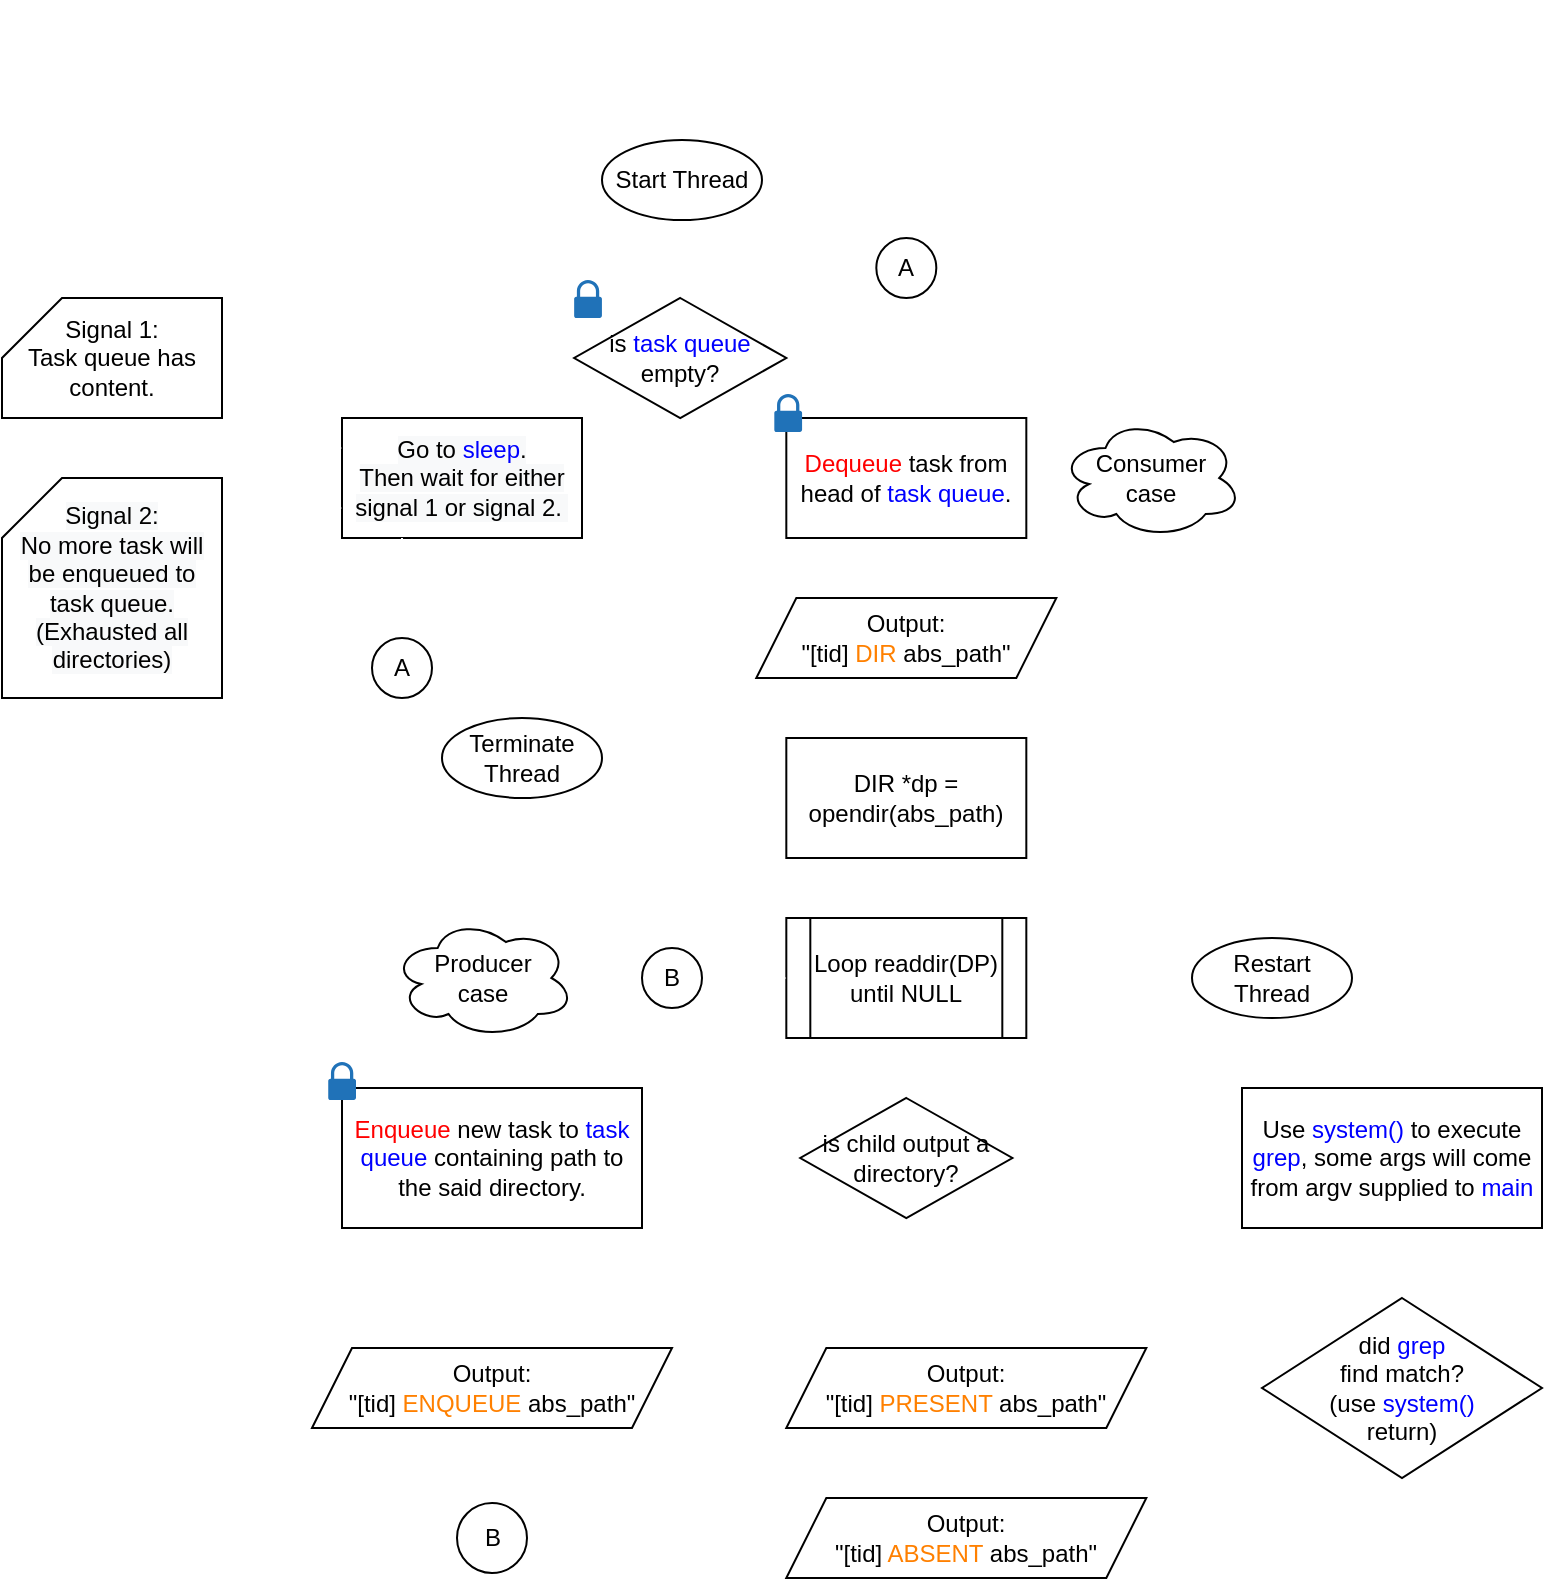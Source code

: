 <mxfile version="20.8.10" type="device"><diagram id="C5RBs43oDa-KdzZeNtuy" name="Page-1"><mxGraphModel dx="714" dy="418" grid="1" gridSize="10" guides="1" tooltips="1" connect="1" arrows="1" fold="1" page="1" pageScale="1" pageWidth="850" pageHeight="1100" math="0" shadow="0"><root><mxCell id="WIyWlLk6GJQsqaUBKTNV-0"/><mxCell id="WIyWlLk6GJQsqaUBKTNV-1" parent="WIyWlLk6GJQsqaUBKTNV-0"/><mxCell id="QdaDASI_tFsIy3ZHebgg-5" style="edgeStyle=orthogonalEdgeStyle;rounded=0;orthogonalLoop=1;jettySize=auto;html=1;exitX=0.5;exitY=1;exitDx=0;exitDy=0;entryX=0.5;entryY=0;entryDx=0;entryDy=0;strokeColor=#FFFFFF;" parent="WIyWlLk6GJQsqaUBKTNV-1" source="QdaDASI_tFsIy3ZHebgg-0" target="QdaDASI_tFsIy3ZHebgg-4" edge="1"><mxGeometry relative="1" as="geometry"/></mxCell><mxCell id="QdaDASI_tFsIy3ZHebgg-0" value="Start Thread" style="ellipse;whiteSpace=wrap;html=1;" parent="WIyWlLk6GJQsqaUBKTNV-1" vertex="1"><mxGeometry x="329" y="140" width="80" height="40" as="geometry"/></mxCell><mxCell id="QdaDASI_tFsIy3ZHebgg-11" value="Yes" style="edgeStyle=orthogonalEdgeStyle;rounded=0;orthogonalLoop=1;jettySize=auto;html=1;exitX=0;exitY=0.5;exitDx=0;exitDy=0;entryX=0.5;entryY=0;entryDx=0;entryDy=0;strokeColor=#FFFFFF;labelBackgroundColor=none;fontColor=#FFFFFF;" parent="WIyWlLk6GJQsqaUBKTNV-1" source="QdaDASI_tFsIy3ZHebgg-4" target="QdaDASI_tFsIy3ZHebgg-10" edge="1"><mxGeometry x="-0.185" y="-9" relative="1" as="geometry"><mxPoint as="offset"/></mxGeometry></mxCell><mxCell id="QdaDASI_tFsIy3ZHebgg-40" value="No" style="edgeStyle=orthogonalEdgeStyle;rounded=0;orthogonalLoop=1;jettySize=auto;html=1;exitX=1;exitY=0.5;exitDx=0;exitDy=0;entryX=0.5;entryY=0;entryDx=0;entryDy=0;strokeColor=#FFFFFF;labelBackgroundColor=none;fontColor=#FFFFFF;" parent="WIyWlLk6GJQsqaUBKTNV-1" source="QdaDASI_tFsIy3ZHebgg-4" target="QdaDASI_tFsIy3ZHebgg-38" edge="1"><mxGeometry x="-0.359" y="9" relative="1" as="geometry"><mxPoint as="offset"/></mxGeometry></mxCell><mxCell id="QdaDASI_tFsIy3ZHebgg-4" value="is &lt;font color=&quot;#0000ff&quot;&gt;task queue&lt;/font&gt; empty?" style="rhombus;whiteSpace=wrap;html=1;" parent="WIyWlLk6GJQsqaUBKTNV-1" vertex="1"><mxGeometry x="315.08" y="219" width="106.08" height="60" as="geometry"/></mxCell><mxCell id="QdaDASI_tFsIy3ZHebgg-28" value="2" style="edgeStyle=orthogonalEdgeStyle;rounded=0;orthogonalLoop=1;jettySize=auto;html=1;exitX=0.75;exitY=1;exitDx=0;exitDy=0;entryX=0.5;entryY=0;entryDx=0;entryDy=0;strokeColor=#FFFFFF;labelBackgroundColor=none;fontColor=#FFFFFF;" parent="WIyWlLk6GJQsqaUBKTNV-1" source="QdaDASI_tFsIy3ZHebgg-10" target="QdaDASI_tFsIy3ZHebgg-37" edge="1"><mxGeometry x="-0.089" y="11" relative="1" as="geometry"><mxPoint x="284.833" y="419.0" as="targetPoint"/><mxPoint as="offset"/></mxGeometry></mxCell><mxCell id="QdaDASI_tFsIy3ZHebgg-10" value="&lt;span style=&quot;color: rgb(0, 0, 0); font-family: Helvetica; font-size: 12px; font-style: normal; font-variant-ligatures: normal; font-variant-caps: normal; font-weight: 400; letter-spacing: normal; orphans: 2; text-align: center; text-indent: 0px; text-transform: none; widows: 2; word-spacing: 0px; -webkit-text-stroke-width: 0px; background-color: rgb(248, 249, 250); text-decoration-thickness: initial; text-decoration-style: initial; text-decoration-color: initial; float: none; display: inline !important;&quot;&gt;Go to &lt;/span&gt;&lt;span style=&quot;font-family: Helvetica; font-size: 12px; font-style: normal; font-variant-ligatures: normal; font-variant-caps: normal; font-weight: 400; letter-spacing: normal; orphans: 2; text-align: center; text-indent: 0px; text-transform: none; widows: 2; word-spacing: 0px; -webkit-text-stroke-width: 0px; background-color: rgb(248, 249, 250); text-decoration-thickness: initial; text-decoration-style: initial; text-decoration-color: initial; float: none; display: inline !important;&quot;&gt;&lt;font color=&quot;#0000ff&quot;&gt;sleep&lt;/font&gt;&lt;/span&gt;&lt;span style=&quot;color: rgb(0, 0, 0); font-family: Helvetica; font-size: 12px; font-style: normal; font-variant-ligatures: normal; font-variant-caps: normal; font-weight: 400; letter-spacing: normal; orphans: 2; text-align: center; text-indent: 0px; text-transform: none; widows: 2; word-spacing: 0px; -webkit-text-stroke-width: 0px; background-color: rgb(248, 249, 250); text-decoration-thickness: initial; text-decoration-style: initial; text-decoration-color: initial; float: none; display: inline !important;&quot;&gt;.&lt;br&gt;Then wait for either&lt;br&gt;signal 1 or signal 2.&amp;nbsp;&lt;/span&gt;" style="rounded=0;whiteSpace=wrap;html=1;" parent="WIyWlLk6GJQsqaUBKTNV-1" vertex="1"><mxGeometry x="199" y="279" width="120" height="60" as="geometry"/></mxCell><mxCell id="QdaDASI_tFsIy3ZHebgg-24" style="edgeStyle=orthogonalEdgeStyle;rounded=0;orthogonalLoop=1;jettySize=auto;html=1;exitX=1;exitY=0.5;exitDx=0;exitDy=0;exitPerimeter=0;entryX=0;entryY=0.75;entryDx=0;entryDy=0;dashed=1;strokeColor=#FFFFFF;" parent="WIyWlLk6GJQsqaUBKTNV-1" source="QdaDASI_tFsIy3ZHebgg-19" target="QdaDASI_tFsIy3ZHebgg-10" edge="1"><mxGeometry relative="1" as="geometry"/></mxCell><mxCell id="QdaDASI_tFsIy3ZHebgg-19" value="&lt;span style=&quot;color: rgb(0, 0, 0); font-family: Helvetica; font-size: 12px; font-style: normal; font-variant-ligatures: normal; font-variant-caps: normal; font-weight: 400; letter-spacing: normal; orphans: 2; text-align: center; text-indent: 0px; text-transform: none; widows: 2; word-spacing: 0px; -webkit-text-stroke-width: 0px; background-color: rgb(248, 249, 250); text-decoration-thickness: initial; text-decoration-style: initial; text-decoration-color: initial; float: none; display: inline !important;&quot;&gt;Signal 2:&lt;/span&gt;&lt;br style=&quot;color: rgb(0, 0, 0); font-family: Helvetica; font-size: 12px; font-style: normal; font-variant-ligatures: normal; font-variant-caps: normal; font-weight: 400; letter-spacing: normal; orphans: 2; text-align: center; text-indent: 0px; text-transform: none; widows: 2; word-spacing: 0px; -webkit-text-stroke-width: 0px; background-color: rgb(248, 249, 250); text-decoration-thickness: initial; text-decoration-style: initial; text-decoration-color: initial;&quot;&gt;&lt;span style=&quot;color: rgb(0, 0, 0); font-family: Helvetica; font-size: 12px; font-style: normal; font-variant-ligatures: normal; font-variant-caps: normal; font-weight: 400; letter-spacing: normal; orphans: 2; text-align: center; text-indent: 0px; text-transform: none; widows: 2; word-spacing: 0px; -webkit-text-stroke-width: 0px; background-color: rgb(248, 249, 250); text-decoration-thickness: initial; text-decoration-style: initial; text-decoration-color: initial; float: none; display: inline !important;&quot;&gt;No more task will be enqueued to task queue.&lt;/span&gt;&lt;br style=&quot;color: rgb(0, 0, 0); font-family: Helvetica; font-size: 12px; font-style: normal; font-variant-ligatures: normal; font-variant-caps: normal; font-weight: 400; letter-spacing: normal; orphans: 2; text-align: center; text-indent: 0px; text-transform: none; widows: 2; word-spacing: 0px; -webkit-text-stroke-width: 0px; background-color: rgb(248, 249, 250); text-decoration-thickness: initial; text-decoration-style: initial; text-decoration-color: initial;&quot;&gt;&lt;span style=&quot;color: rgb(0, 0, 0); font-family: Helvetica; font-size: 12px; font-style: normal; font-variant-ligatures: normal; font-variant-caps: normal; font-weight: 400; letter-spacing: normal; orphans: 2; text-align: center; text-indent: 0px; text-transform: none; widows: 2; word-spacing: 0px; -webkit-text-stroke-width: 0px; background-color: rgb(248, 249, 250); text-decoration-thickness: initial; text-decoration-style: initial; text-decoration-color: initial; float: none; display: inline !important;&quot;&gt;(Exhausted all directories)&lt;/span&gt;" style="shape=card;whiteSpace=wrap;html=1;" parent="WIyWlLk6GJQsqaUBKTNV-1" vertex="1"><mxGeometry x="29" y="309" width="110" height="110" as="geometry"/></mxCell><mxCell id="QdaDASI_tFsIy3ZHebgg-21" style="edgeStyle=orthogonalEdgeStyle;rounded=0;orthogonalLoop=1;jettySize=auto;html=1;exitX=1;exitY=0.5;exitDx=0;exitDy=0;exitPerimeter=0;entryX=0;entryY=0.25;entryDx=0;entryDy=0;dashed=1;strokeColor=#FFFFFF;" parent="WIyWlLk6GJQsqaUBKTNV-1" source="QdaDASI_tFsIy3ZHebgg-20" target="QdaDASI_tFsIy3ZHebgg-10" edge="1"><mxGeometry relative="1" as="geometry"/></mxCell><mxCell id="QdaDASI_tFsIy3ZHebgg-20" value="Signal 1:&lt;br&gt;Task queue has content." style="shape=card;whiteSpace=wrap;html=1;" parent="WIyWlLk6GJQsqaUBKTNV-1" vertex="1"><mxGeometry x="29" y="219" width="110" height="60" as="geometry"/></mxCell><mxCell id="QdaDASI_tFsIy3ZHebgg-26" value="1" style="edgeStyle=orthogonalEdgeStyle;rounded=0;orthogonalLoop=1;jettySize=auto;html=1;exitX=0.25;exitY=1;exitDx=0;exitDy=0;entryX=0.5;entryY=0;entryDx=0;entryDy=0;strokeColor=#FFFFFF;labelBackgroundColor=none;fontColor=#FFFFFF;" parent="WIyWlLk6GJQsqaUBKTNV-1" source="QdaDASI_tFsIy3ZHebgg-10" target="QdaDASI_tFsIy3ZHebgg-29" edge="1"><mxGeometry x="-0.16" y="11" relative="1" as="geometry"><mxPoint x="65" y="9" as="targetPoint"/><mxPoint as="offset"/></mxGeometry></mxCell><mxCell id="QdaDASI_tFsIy3ZHebgg-29" value="A" style="ellipse;whiteSpace=wrap;html=1;aspect=fixed;" parent="WIyWlLk6GJQsqaUBKTNV-1" vertex="1"><mxGeometry x="214" y="389" width="30" height="30" as="geometry"/></mxCell><mxCell id="QdaDASI_tFsIy3ZHebgg-37" value="Terminate Thread" style="ellipse;whiteSpace=wrap;html=1;" parent="WIyWlLk6GJQsqaUBKTNV-1" vertex="1"><mxGeometry x="249" y="429" width="80" height="40" as="geometry"/></mxCell><mxCell id="QdaDASI_tFsIy3ZHebgg-44" style="edgeStyle=orthogonalEdgeStyle;rounded=0;orthogonalLoop=1;jettySize=auto;html=1;exitX=0.5;exitY=1;exitDx=0;exitDy=0;entryX=0.5;entryY=0;entryDx=0;entryDy=0;strokeColor=#FFFFFF;" parent="WIyWlLk6GJQsqaUBKTNV-1" source="QdaDASI_tFsIy3ZHebgg-38" target="QdaDASI_tFsIy3ZHebgg-43" edge="1"><mxGeometry relative="1" as="geometry"/></mxCell><mxCell id="QdaDASI_tFsIy3ZHebgg-38" value="&lt;font color=&quot;#ff0000&quot;&gt;Dequeue &lt;/font&gt;task from head of &lt;font color=&quot;#0000ff&quot;&gt;task queue&lt;/font&gt;." style="rounded=0;whiteSpace=wrap;html=1;" parent="WIyWlLk6GJQsqaUBKTNV-1" vertex="1"><mxGeometry x="421.16" y="279" width="120" height="60" as="geometry"/></mxCell><mxCell id="QdaDASI_tFsIy3ZHebgg-42" style="edgeStyle=orthogonalEdgeStyle;rounded=0;orthogonalLoop=1;jettySize=auto;html=1;exitX=0.5;exitY=1;exitDx=0;exitDy=0;strokeColor=#FFFFFF;" parent="WIyWlLk6GJQsqaUBKTNV-1" source="QdaDASI_tFsIy3ZHebgg-41" edge="1"><mxGeometry relative="1" as="geometry"><mxPoint x="481.31" y="249" as="targetPoint"/></mxGeometry></mxCell><mxCell id="QdaDASI_tFsIy3ZHebgg-41" value="A" style="ellipse;whiteSpace=wrap;html=1;aspect=fixed;" parent="WIyWlLk6GJQsqaUBKTNV-1" vertex="1"><mxGeometry x="466.16" y="189" width="30" height="30" as="geometry"/></mxCell><mxCell id="QdaDASI_tFsIy3ZHebgg-49" style="edgeStyle=orthogonalEdgeStyle;rounded=0;orthogonalLoop=1;jettySize=auto;html=1;exitX=0.5;exitY=1;exitDx=0;exitDy=0;entryX=0.5;entryY=0;entryDx=0;entryDy=0;strokeColor=#FFFFFF;" parent="WIyWlLk6GJQsqaUBKTNV-1" source="QdaDASI_tFsIy3ZHebgg-43" target="QdaDASI_tFsIy3ZHebgg-45" edge="1"><mxGeometry relative="1" as="geometry"/></mxCell><mxCell id="QdaDASI_tFsIy3ZHebgg-43" value="Output:&lt;br&gt;&quot;[tid] &lt;font color=&quot;#ff8000&quot;&gt;DIR &lt;/font&gt;abs_path&quot;" style="shape=parallelogram;perimeter=parallelogramPerimeter;whiteSpace=wrap;html=1;fixedSize=1;" parent="WIyWlLk6GJQsqaUBKTNV-1" vertex="1"><mxGeometry x="406.16" y="369" width="150" height="40" as="geometry"/></mxCell><mxCell id="QdaDASI_tFsIy3ZHebgg-50" style="edgeStyle=orthogonalEdgeStyle;rounded=0;orthogonalLoop=1;jettySize=auto;html=1;exitX=0.5;exitY=1;exitDx=0;exitDy=0;entryX=0.5;entryY=0;entryDx=0;entryDy=0;strokeColor=#FFFFFF;" parent="WIyWlLk6GJQsqaUBKTNV-1" source="QdaDASI_tFsIy3ZHebgg-45" target="QdaDASI_tFsIy3ZHebgg-48" edge="1"><mxGeometry relative="1" as="geometry"/></mxCell><mxCell id="QdaDASI_tFsIy3ZHebgg-45" value="DIR *dp = opendir(abs_path)" style="rounded=0;whiteSpace=wrap;html=1;" parent="WIyWlLk6GJQsqaUBKTNV-1" vertex="1"><mxGeometry x="421.16" y="439" width="120" height="60" as="geometry"/></mxCell><mxCell id="QdaDASI_tFsIy3ZHebgg-55" style="edgeStyle=orthogonalEdgeStyle;rounded=0;orthogonalLoop=1;jettySize=auto;html=1;exitX=0.5;exitY=1;exitDx=0;exitDy=0;entryX=0.5;entryY=0;entryDx=0;entryDy=0;fontColor=#FFFFFF;strokeColor=#FFFFFF;" parent="WIyWlLk6GJQsqaUBKTNV-1" source="QdaDASI_tFsIy3ZHebgg-48" target="QdaDASI_tFsIy3ZHebgg-53" edge="1"><mxGeometry relative="1" as="geometry"/></mxCell><mxCell id="QdaDASI_tFsIy3ZHebgg-63" value="exit loop" style="edgeStyle=orthogonalEdgeStyle;rounded=0;orthogonalLoop=1;jettySize=auto;html=1;exitX=1;exitY=0.5;exitDx=0;exitDy=0;entryX=0;entryY=0.5;entryDx=0;entryDy=0;strokeColor=#FFFFFF;labelBackgroundColor=none;fontColor=#FFFFFF;" parent="WIyWlLk6GJQsqaUBKTNV-1" source="QdaDASI_tFsIy3ZHebgg-48" target="QdaDASI_tFsIy3ZHebgg-65" edge="1"><mxGeometry x="-0.062" y="9" relative="1" as="geometry"><mxPoint x="589" y="558.833" as="targetPoint"/><mxPoint as="offset"/></mxGeometry></mxCell><mxCell id="QdaDASI_tFsIy3ZHebgg-48" value="Loop readdir(DP)&lt;br&gt;until NULL" style="shape=process;whiteSpace=wrap;html=1;backgroundOutline=1;" parent="WIyWlLk6GJQsqaUBKTNV-1" vertex="1"><mxGeometry x="421.16" y="529" width="120" height="60" as="geometry"/></mxCell><mxCell id="QdaDASI_tFsIy3ZHebgg-57" value="Yes" style="edgeStyle=orthogonalEdgeStyle;rounded=0;orthogonalLoop=1;jettySize=auto;html=1;exitX=0;exitY=0.5;exitDx=0;exitDy=0;entryX=1;entryY=0.5;entryDx=0;entryDy=0;strokeColor=#FFFFFF;labelBackgroundColor=none;fontColor=#FFFFFF;" parent="WIyWlLk6GJQsqaUBKTNV-1" source="QdaDASI_tFsIy3ZHebgg-53" target="QdaDASI_tFsIy3ZHebgg-56" edge="1"><mxGeometry x="-0.036" y="-9" relative="1" as="geometry"><mxPoint as="offset"/></mxGeometry></mxCell><mxCell id="QdaDASI_tFsIy3ZHebgg-69" value="No,&lt;br&gt;child is a file" style="edgeStyle=orthogonalEdgeStyle;rounded=0;orthogonalLoop=1;jettySize=auto;html=1;exitX=1;exitY=0.5;exitDx=0;exitDy=0;entryX=0;entryY=0.5;entryDx=0;entryDy=0;strokeColor=#FFFFFF;labelBackgroundColor=none;fontColor=#FFFFFF;" parent="WIyWlLk6GJQsqaUBKTNV-1" source="QdaDASI_tFsIy3ZHebgg-53" target="QdaDASI_tFsIy3ZHebgg-68" edge="1"><mxGeometry x="-0.028" y="19" relative="1" as="geometry"><mxPoint as="offset"/></mxGeometry></mxCell><mxCell id="QdaDASI_tFsIy3ZHebgg-53" value="is child output a directory?" style="rhombus;whiteSpace=wrap;html=1;" parent="WIyWlLk6GJQsqaUBKTNV-1" vertex="1"><mxGeometry x="428.12" y="619" width="106.08" height="60" as="geometry"/></mxCell><mxCell id="QdaDASI_tFsIy3ZHebgg-79" style="edgeStyle=orthogonalEdgeStyle;rounded=0;orthogonalLoop=1;jettySize=auto;html=1;exitX=0.5;exitY=1;exitDx=0;exitDy=0;entryX=0.5;entryY=0;entryDx=0;entryDy=0;strokeColor=#FFFFFF;" parent="WIyWlLk6GJQsqaUBKTNV-1" source="QdaDASI_tFsIy3ZHebgg-56" target="QdaDASI_tFsIy3ZHebgg-58" edge="1"><mxGeometry relative="1" as="geometry"/></mxCell><mxCell id="QdaDASI_tFsIy3ZHebgg-56" value="&lt;font color=&quot;#ff0000&quot;&gt;Enqueue &lt;/font&gt;new task to &lt;font color=&quot;#0000ff&quot;&gt;task queue&lt;/font&gt; containing path to the said directory." style="rounded=0;whiteSpace=wrap;html=1;" parent="WIyWlLk6GJQsqaUBKTNV-1" vertex="1"><mxGeometry x="199" y="614" width="150" height="70" as="geometry"/></mxCell><mxCell id="QdaDASI_tFsIy3ZHebgg-83" style="edgeStyle=orthogonalEdgeStyle;rounded=0;orthogonalLoop=1;jettySize=auto;html=1;exitX=0.5;exitY=1;exitDx=0;exitDy=0;entryX=0.5;entryY=0;entryDx=0;entryDy=0;strokeColor=#FFFFFF;" parent="WIyWlLk6GJQsqaUBKTNV-1" source="QdaDASI_tFsIy3ZHebgg-58" target="QdaDASI_tFsIy3ZHebgg-82" edge="1"><mxGeometry relative="1" as="geometry"/></mxCell><mxCell id="QdaDASI_tFsIy3ZHebgg-58" value="Output:&lt;br&gt;&quot;[tid] &lt;font color=&quot;#ff8000&quot;&gt;ENQUEUE &lt;/font&gt;abs_path&quot;" style="shape=parallelogram;perimeter=parallelogramPerimeter;whiteSpace=wrap;html=1;fixedSize=1;" parent="WIyWlLk6GJQsqaUBKTNV-1" vertex="1"><mxGeometry x="184" y="744" width="180" height="40" as="geometry"/></mxCell><mxCell id="QdaDASI_tFsIy3ZHebgg-65" value="Restart Thread" style="ellipse;whiteSpace=wrap;html=1;" parent="WIyWlLk6GJQsqaUBKTNV-1" vertex="1"><mxGeometry x="624" y="539" width="80" height="40" as="geometry"/></mxCell><mxCell id="QdaDASI_tFsIy3ZHebgg-72" style="edgeStyle=orthogonalEdgeStyle;rounded=0;orthogonalLoop=1;jettySize=auto;html=1;exitX=0.5;exitY=1;exitDx=0;exitDy=0;entryX=0.5;entryY=0;entryDx=0;entryDy=0;strokeColor=#FFFFFF;" parent="WIyWlLk6GJQsqaUBKTNV-1" source="QdaDASI_tFsIy3ZHebgg-68" target="QdaDASI_tFsIy3ZHebgg-71" edge="1"><mxGeometry relative="1" as="geometry"/></mxCell><mxCell id="QdaDASI_tFsIy3ZHebgg-68" value="Use &lt;font color=&quot;#0000ff&quot;&gt;system()&lt;/font&gt; to execute &lt;font color=&quot;#0000ff&quot;&gt;grep&lt;/font&gt;, some args will come from argv supplied to &lt;font color=&quot;#0000ff&quot;&gt;main&lt;/font&gt;" style="rounded=0;whiteSpace=wrap;html=1;" parent="WIyWlLk6GJQsqaUBKTNV-1" vertex="1"><mxGeometry x="649" y="614" width="150" height="70" as="geometry"/></mxCell><mxCell id="QdaDASI_tFsIy3ZHebgg-73" value="Yes" style="edgeStyle=orthogonalEdgeStyle;rounded=0;orthogonalLoop=1;jettySize=auto;html=1;exitX=0;exitY=0.5;exitDx=0;exitDy=0;entryX=1;entryY=0.5;entryDx=0;entryDy=0;strokeColor=#FFFFFF;labelBackgroundColor=none;fontColor=#FFFFFF;" parent="WIyWlLk6GJQsqaUBKTNV-1" source="QdaDASI_tFsIy3ZHebgg-71" target="QdaDASI_tFsIy3ZHebgg-74" edge="1"><mxGeometry x="-0.145" y="-14" relative="1" as="geometry"><mxPoint x="529" y="758.833" as="targetPoint"/><mxPoint as="offset"/></mxGeometry></mxCell><mxCell id="QdaDASI_tFsIy3ZHebgg-78" value="No" style="edgeStyle=orthogonalEdgeStyle;rounded=0;orthogonalLoop=1;jettySize=auto;html=1;exitX=0.5;exitY=1;exitDx=0;exitDy=0;entryX=1;entryY=0.5;entryDx=0;entryDy=0;strokeColor=#FFFFFF;fontColor=#FFFFFF;labelBackgroundColor=none;" parent="WIyWlLk6GJQsqaUBKTNV-1" source="QdaDASI_tFsIy3ZHebgg-71" target="QdaDASI_tFsIy3ZHebgg-76" edge="1"><mxGeometry x="0.06" y="-9" relative="1" as="geometry"><Array as="points"><mxPoint x="729" y="839"/></Array><mxPoint as="offset"/></mxGeometry></mxCell><mxCell id="QdaDASI_tFsIy3ZHebgg-71" value="did &lt;font color=&quot;#0000ff&quot;&gt;grep&lt;/font&gt;&lt;br&gt;find match?&lt;br&gt;(use &lt;font color=&quot;#0000ff&quot;&gt;system()&lt;/font&gt;&lt;br&gt;return)" style="rhombus;whiteSpace=wrap;html=1;" parent="WIyWlLk6GJQsqaUBKTNV-1" vertex="1"><mxGeometry x="659" y="719" width="140" height="90" as="geometry"/></mxCell><mxCell id="QdaDASI_tFsIy3ZHebgg-85" style="edgeStyle=orthogonalEdgeStyle;rounded=0;orthogonalLoop=1;jettySize=auto;html=1;exitX=0;exitY=0.5;exitDx=0;exitDy=0;strokeColor=#FFFFFF;" parent="WIyWlLk6GJQsqaUBKTNV-1" source="QdaDASI_tFsIy3ZHebgg-74" edge="1"><mxGeometry relative="1" as="geometry"><mxPoint x="389" y="839" as="targetPoint"/></mxGeometry></mxCell><mxCell id="QdaDASI_tFsIy3ZHebgg-74" value="Output:&lt;br&gt;&quot;[tid] &lt;font color=&quot;#ff8000&quot;&gt;PRESENT &lt;/font&gt;abs_path&quot;" style="shape=parallelogram;perimeter=parallelogramPerimeter;whiteSpace=wrap;html=1;fixedSize=1;" parent="WIyWlLk6GJQsqaUBKTNV-1" vertex="1"><mxGeometry x="421.16" y="744" width="180" height="40" as="geometry"/></mxCell><mxCell id="QdaDASI_tFsIy3ZHebgg-84" style="edgeStyle=orthogonalEdgeStyle;rounded=0;orthogonalLoop=1;jettySize=auto;html=1;exitX=0;exitY=0.5;exitDx=0;exitDy=0;entryX=1;entryY=0.5;entryDx=0;entryDy=0;strokeColor=#FFFFFF;" parent="WIyWlLk6GJQsqaUBKTNV-1" source="QdaDASI_tFsIy3ZHebgg-76" target="QdaDASI_tFsIy3ZHebgg-82" edge="1"><mxGeometry relative="1" as="geometry"/></mxCell><mxCell id="QdaDASI_tFsIy3ZHebgg-76" value="Output:&lt;br&gt;&quot;[tid] &lt;font color=&quot;#ff8000&quot;&gt;ABSENT &lt;/font&gt;abs_path&quot;" style="shape=parallelogram;perimeter=parallelogramPerimeter;whiteSpace=wrap;html=1;fixedSize=1;" parent="WIyWlLk6GJQsqaUBKTNV-1" vertex="1"><mxGeometry x="421.16" y="819" width="180" height="40" as="geometry"/></mxCell><mxCell id="QdaDASI_tFsIy3ZHebgg-81" style="edgeStyle=orthogonalEdgeStyle;rounded=0;orthogonalLoop=1;jettySize=auto;html=1;exitX=1;exitY=0.5;exitDx=0;exitDy=0;entryX=0;entryY=0.5;entryDx=0;entryDy=0;strokeColor=#FFFFFF;" parent="WIyWlLk6GJQsqaUBKTNV-1" source="QdaDASI_tFsIy3ZHebgg-80" target="QdaDASI_tFsIy3ZHebgg-48" edge="1"><mxGeometry relative="1" as="geometry"/></mxCell><mxCell id="QdaDASI_tFsIy3ZHebgg-80" value="B" style="ellipse;whiteSpace=wrap;html=1;aspect=fixed;" parent="WIyWlLk6GJQsqaUBKTNV-1" vertex="1"><mxGeometry x="349" y="544" width="30" height="30" as="geometry"/></mxCell><mxCell id="QdaDASI_tFsIy3ZHebgg-82" value="B" style="ellipse;whiteSpace=wrap;html=1;aspect=fixed;" parent="WIyWlLk6GJQsqaUBKTNV-1" vertex="1"><mxGeometry x="256.5" y="821.5" width="35" height="35" as="geometry"/></mxCell><mxCell id="QdaDASI_tFsIy3ZHebgg-91" value="&lt;h1 style=&quot;line-height: 1.2; font-size: 24px;&quot;&gt;Worker Thread Behavior&lt;/h1&gt;" style="text;html=1;strokeColor=none;fillColor=none;spacing=5;spacingTop=-20;whiteSpace=wrap;overflow=hidden;rounded=0;fontColor=#FFFFFF;" parent="WIyWlLk6GJQsqaUBKTNV-1" vertex="1"><mxGeometry x="47" y="80" width="192.5" height="69" as="geometry"/></mxCell><mxCell id="QdaDASI_tFsIy3ZHebgg-92" value="" style="sketch=0;pointerEvents=1;shadow=0;dashed=0;html=1;strokeColor=none;labelPosition=center;verticalLabelPosition=bottom;verticalAlign=top;outlineConnect=0;align=center;shape=mxgraph.office.security.lock_protected;fillColor=#2072B8;fontColor=#0000FF;" parent="WIyWlLk6GJQsqaUBKTNV-1" vertex="1"><mxGeometry x="315.08" y="210" width="13.88" height="19" as="geometry"/></mxCell><mxCell id="QdaDASI_tFsIy3ZHebgg-93" value="" style="sketch=0;pointerEvents=1;shadow=0;dashed=0;html=1;strokeColor=none;labelPosition=center;verticalLabelPosition=bottom;verticalAlign=top;outlineConnect=0;align=center;shape=mxgraph.office.security.lock_protected;fillColor=#2072B8;fontColor=#000000;" parent="WIyWlLk6GJQsqaUBKTNV-1" vertex="1"><mxGeometry x="415.16" y="267" width="13.88" height="19" as="geometry"/></mxCell><mxCell id="QdaDASI_tFsIy3ZHebgg-94" value="" style="sketch=0;pointerEvents=1;shadow=0;dashed=0;html=1;strokeColor=none;labelPosition=center;verticalLabelPosition=bottom;verticalAlign=top;outlineConnect=0;align=center;shape=mxgraph.office.security.lock_protected;fillColor=#2072B8;fontColor=#000000;" parent="WIyWlLk6GJQsqaUBKTNV-1" vertex="1"><mxGeometry x="192.12" y="601" width="13.88" height="19" as="geometry"/></mxCell><mxCell id="QdaDASI_tFsIy3ZHebgg-95" value="&lt;font color=&quot;#000000&quot;&gt;Producer&lt;br&gt;case&lt;/font&gt;" style="ellipse;shape=cloud;whiteSpace=wrap;html=1;fontColor=#0000FF;" parent="WIyWlLk6GJQsqaUBKTNV-1" vertex="1"><mxGeometry x="224.08" y="529" width="91" height="60" as="geometry"/></mxCell><mxCell id="QdaDASI_tFsIy3ZHebgg-97" value="&lt;font color=&quot;#000000&quot;&gt;Consumer&lt;br&gt;case&lt;/font&gt;" style="ellipse;shape=cloud;whiteSpace=wrap;html=1;fontColor=#0000FF;" parent="WIyWlLk6GJQsqaUBKTNV-1" vertex="1"><mxGeometry x="558.0" y="279" width="91" height="60" as="geometry"/></mxCell><mxCell id="QdaDASI_tFsIy3ZHebgg-98" value="The thread can alternate between being a producer and a consumer." style="text;strokeColor=none;fillColor=none;align=left;verticalAlign=middle;whiteSpace=wrap;rounded=0;fontSize=12;fontColor=#FFFFFF;spacing=2;spacingRight=0;" parent="WIyWlLk6GJQsqaUBKTNV-1" vertex="1"><mxGeometry x="50.5" y="152" width="206" height="20" as="geometry"/></mxCell></root></mxGraphModel></diagram></mxfile>